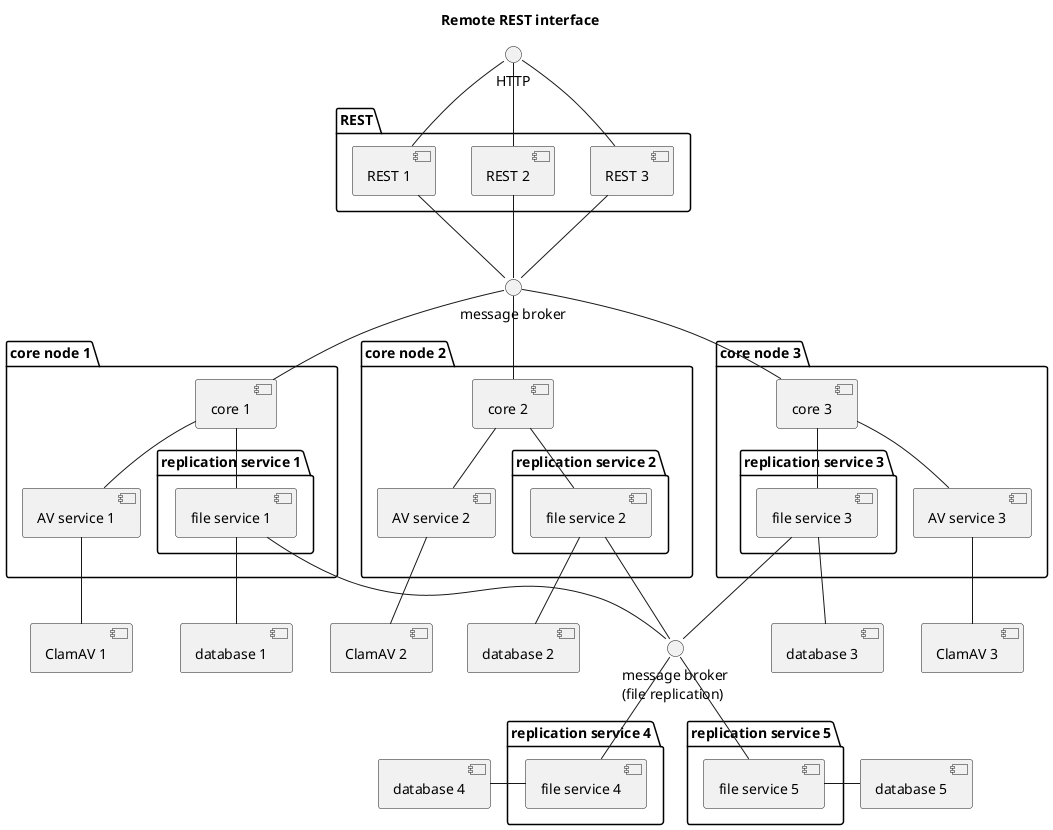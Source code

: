@startuml

title Remote REST interface

interface "HTTP" as http
interface "message broker" as broker
interface "message broker\n(file replication)" as broker2


package "REST" {
    [REST 3]
    [REST 2]
    [REST 1]
}

package "core node 1" {
    [core 1]
    [AV service 1]

    package "replication service 1" {
        [file service 1]
    }
}

package "core node 2" {
    [core 2]
    [AV service 2]

    package "replication service 2" {
        [file service 2]
    }
}

package "core node 3" {
    [core 3]
    [AV service 3]

    package "replication service 3" {
        [file service 3]
    }
}

package "replication service 4" {
    [file service 4]
}

package "replication service 5" {
    [file service 5]
}

http -- [REST 1]
http -- [REST 2]
http -- [REST 3]

[REST 1] -- broker
[REST 2] -- broker
[REST 3] -- broker

broker -- [core 1]
broker -- [core 2]
broker -- [core 3]

[core 1] -- [AV service 1]
[core 2] -- [AV service 2]
[core 3] -- [AV service 3]

[core 1] -- [file service 1]
[core 2] -- [file service 2]
[core 3] -- [file service 3]

[AV service 1] -- [ClamAV 1]
[AV service 2] -- [ClamAV 2]
[AV service 3] -- [ClamAV 3]

[file service 1] -- [database 1]
[file service 2] -- [database 2]
[file service 3] -- [database 3]

[file service 1] -- broker2
[file service 2] -- broker2
[file service 3] -- broker2
[file service 4] -up- broker2
[file service 5] -up- broker2

[file service 4] -left- [database 4]
[file service 5] - [database 5]

@enduml
